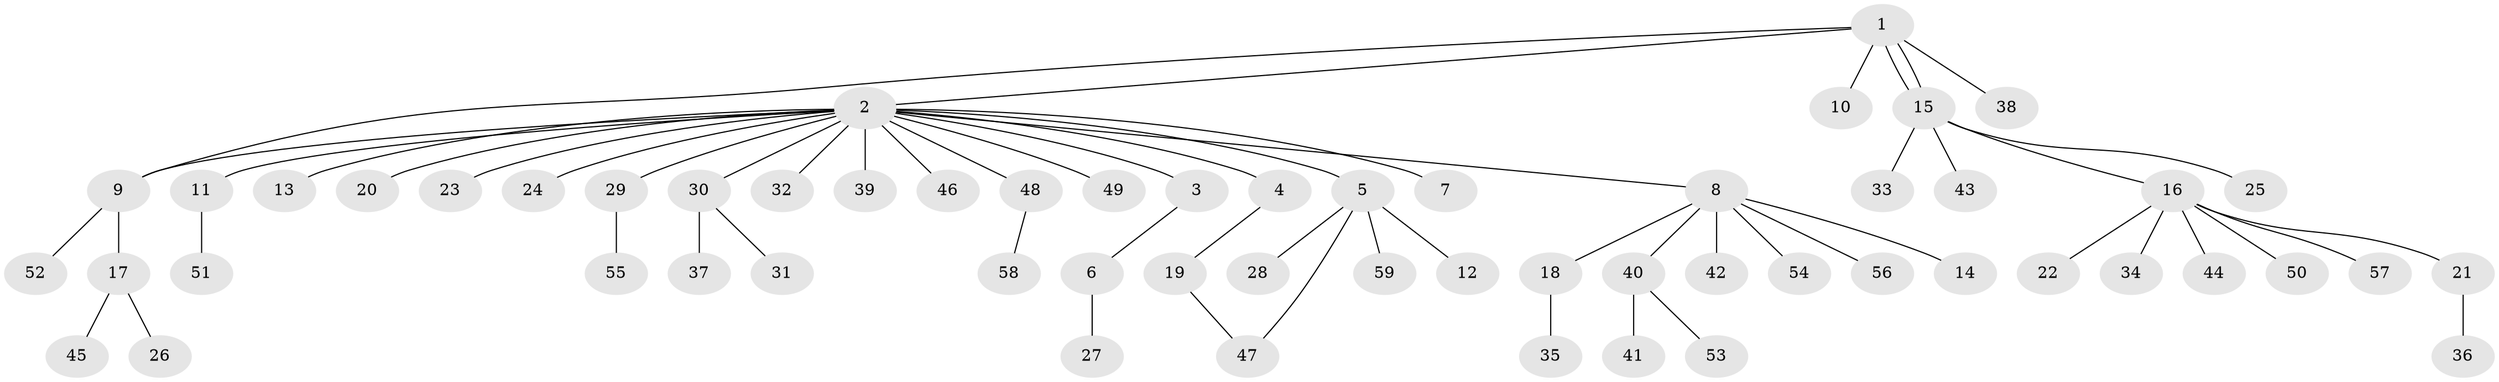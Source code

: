// Generated by graph-tools (version 1.1) at 2025/14/03/09/25 04:14:35]
// undirected, 59 vertices, 61 edges
graph export_dot {
graph [start="1"]
  node [color=gray90,style=filled];
  1;
  2;
  3;
  4;
  5;
  6;
  7;
  8;
  9;
  10;
  11;
  12;
  13;
  14;
  15;
  16;
  17;
  18;
  19;
  20;
  21;
  22;
  23;
  24;
  25;
  26;
  27;
  28;
  29;
  30;
  31;
  32;
  33;
  34;
  35;
  36;
  37;
  38;
  39;
  40;
  41;
  42;
  43;
  44;
  45;
  46;
  47;
  48;
  49;
  50;
  51;
  52;
  53;
  54;
  55;
  56;
  57;
  58;
  59;
  1 -- 2;
  1 -- 9;
  1 -- 10;
  1 -- 15;
  1 -- 15;
  1 -- 38;
  2 -- 3;
  2 -- 4;
  2 -- 5;
  2 -- 7;
  2 -- 8;
  2 -- 9;
  2 -- 11;
  2 -- 13;
  2 -- 20;
  2 -- 23;
  2 -- 24;
  2 -- 29;
  2 -- 30;
  2 -- 32;
  2 -- 39;
  2 -- 46;
  2 -- 48;
  2 -- 49;
  3 -- 6;
  4 -- 19;
  5 -- 12;
  5 -- 28;
  5 -- 47;
  5 -- 59;
  6 -- 27;
  8 -- 14;
  8 -- 18;
  8 -- 40;
  8 -- 42;
  8 -- 54;
  8 -- 56;
  9 -- 17;
  9 -- 52;
  11 -- 51;
  15 -- 16;
  15 -- 25;
  15 -- 33;
  15 -- 43;
  16 -- 21;
  16 -- 22;
  16 -- 34;
  16 -- 44;
  16 -- 50;
  16 -- 57;
  17 -- 26;
  17 -- 45;
  18 -- 35;
  19 -- 47;
  21 -- 36;
  29 -- 55;
  30 -- 31;
  30 -- 37;
  40 -- 41;
  40 -- 53;
  48 -- 58;
}
